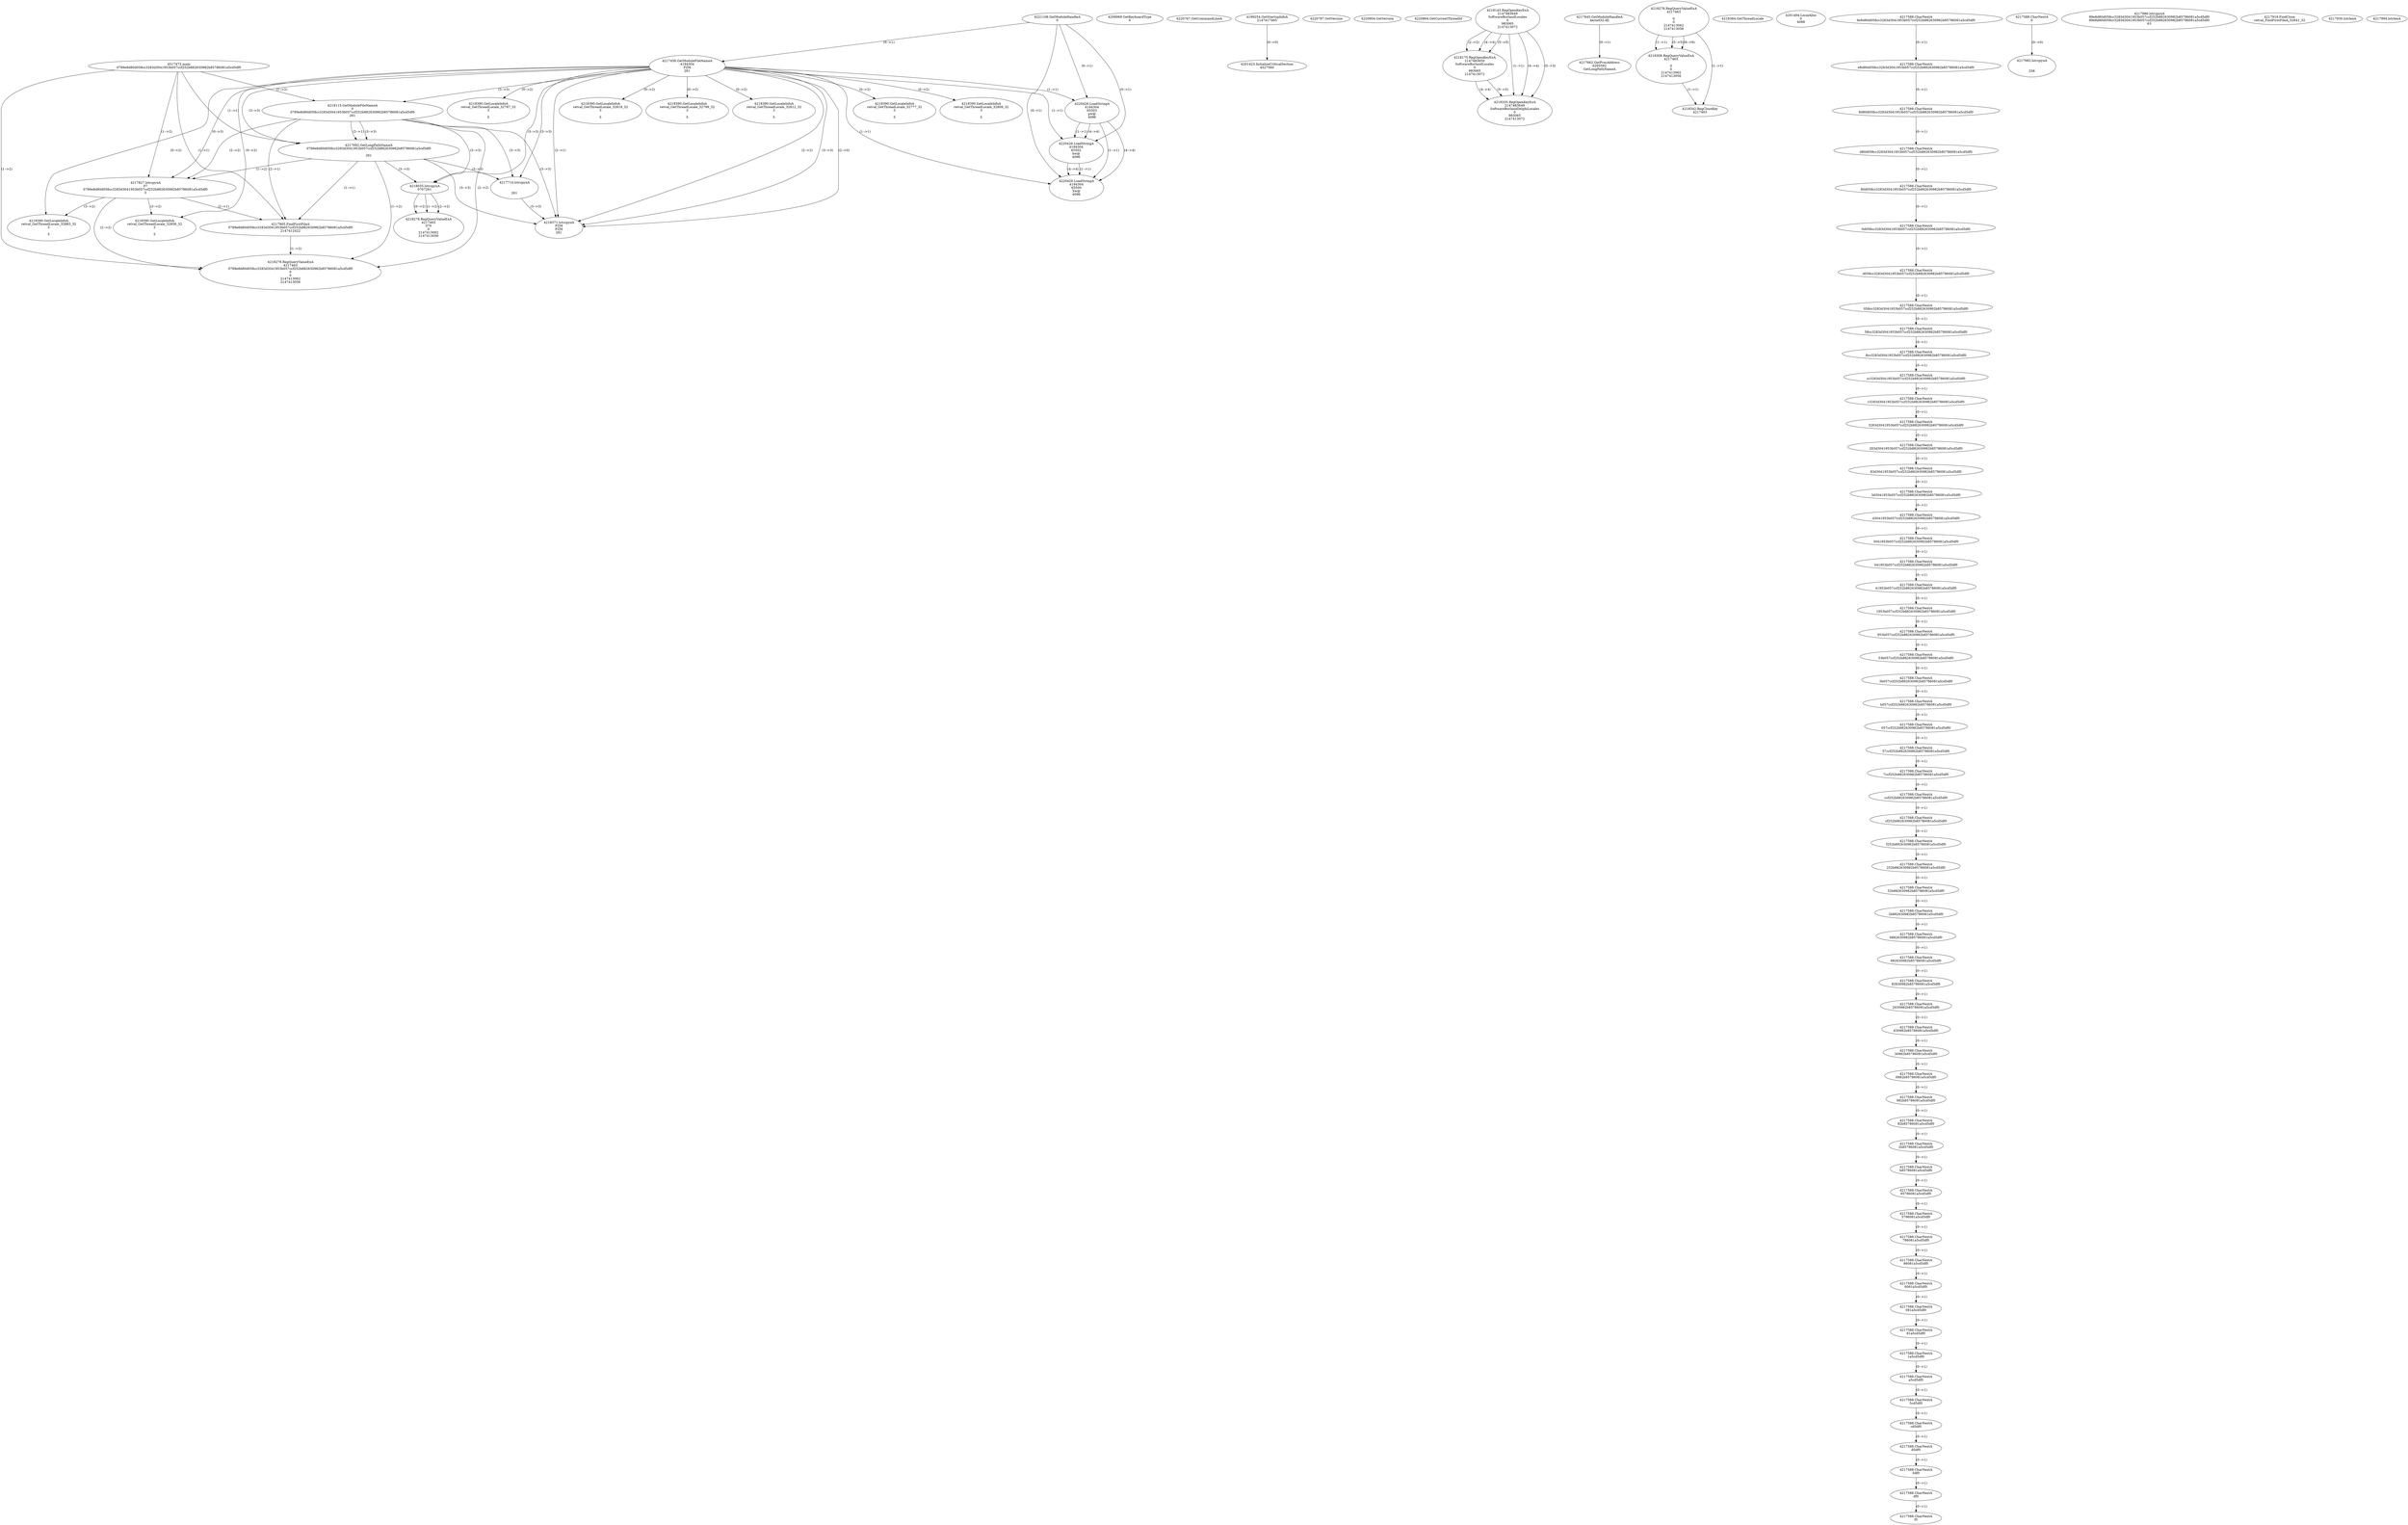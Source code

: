 // Global SCDG with merge call
digraph {
	0 [label="4517472.main
0789e8d80d058cc3283d3041953b057ccf252b882630982b85786081a5cd5df0"]
	1 [label="4221108.GetModuleHandleA
0"]
	2 [label="4209069.GetKeyboardType
0"]
	3 [label="4220767.GetCommandLineA
"]
	4 [label="4199254.GetStartupInfoA
2147417460"]
	5 [label="4220787.GetVersion
"]
	6 [label="4220804.GetVersion
"]
	7 [label="4220864.GetCurrentThreadId
"]
	8 [label="4217458.GetModuleFileNameA
4194304
PZM
261"]
	1 -> 8 [label="(0-->1)"]
	9 [label="4218115.GetModuleFileNameA
0
0789e8d80d058cc3283d3041953b057ccf252b882630982b85786081a5cd5df0
261"]
	0 -> 9 [label="(1-->2)"]
	8 -> 9 [label="(3-->3)"]
	10 [label="4218145.RegOpenKeyExA
2147483649
Software\Borland\Locales
0
983065
2147413072"]
	11 [label="4218175.RegOpenKeyExA
2147483650
Software\Borland\Locales
0
983065
2147413072"]
	10 -> 11 [label="(2-->2)"]
	10 -> 11 [label="(4-->4)"]
	10 -> 11 [label="(5-->5)"]
	12 [label="4218205.RegOpenKeyExA
2147483649
Software\Borland\Delphi\Locales
0
983065
2147413072"]
	10 -> 12 [label="(1-->1)"]
	10 -> 12 [label="(4-->4)"]
	11 -> 12 [label="(4-->4)"]
	10 -> 12 [label="(5-->5)"]
	11 -> 12 [label="(5-->5)"]
	13 [label="4217645.GetModuleHandleA
kernel32.dll"]
	14 [label="4217662.GetProcAddress
6295592
GetLongPathNameA"]
	13 -> 14 [label="(0-->1)"]
	15 [label="4217692.GetLongPathNameA
0789e8d80d058cc3283d3041953b057ccf252b882630982b85786081a5cd5df0

261"]
	0 -> 15 [label="(1-->1)"]
	9 -> 15 [label="(2-->1)"]
	8 -> 15 [label="(3-->3)"]
	9 -> 15 [label="(3-->3)"]
	16 [label="4217714.lstrcpynA


261"]
	8 -> 16 [label="(3-->3)"]
	9 -> 16 [label="(3-->3)"]
	15 -> 16 [label="(3-->3)"]
	17 [label="4218278.RegQueryValueExA
4217463

0
0
2147413062
2147413056"]
	18 [label="4218308.RegQueryValueExA
4217463

0
0
2147413062
2147413056"]
	17 -> 18 [label="(1-->1)"]
	17 -> 18 [label="(5-->5)"]
	17 -> 18 [label="(6-->6)"]
	19 [label="4218342.RegCloseKey
4217463"]
	17 -> 19 [label="(1-->1)"]
	18 -> 19 [label="(1-->1)"]
	20 [label="4218371.lstrcpynA
PZM
PZM
261"]
	8 -> 20 [label="(2-->1)"]
	8 -> 20 [label="(2-->2)"]
	8 -> 20 [label="(3-->3)"]
	9 -> 20 [label="(3-->3)"]
	15 -> 20 [label="(3-->3)"]
	16 -> 20 [label="(3-->3)"]
	8 -> 20 [label="(2-->0)"]
	21 [label="4218384.GetThreadLocale
"]
	22 [label="4218390.GetLocaleInfoA
retval_GetThreadLocale_32812_32
3

5"]
	8 -> 22 [label="(0-->2)"]
	23 [label="4220426.LoadStringA
4194304
65503
pw@
4096"]
	1 -> 23 [label="(0-->1)"]
	8 -> 23 [label="(1-->1)"]
	24 [label="4220426.LoadStringA
4194304
65502
hw@
4096"]
	1 -> 24 [label="(0-->1)"]
	8 -> 24 [label="(1-->1)"]
	23 -> 24 [label="(1-->1)"]
	23 -> 24 [label="(4-->4)"]
	25 [label="4218390.GetLocaleInfoA
retval_GetThreadLocale_32777_32
3

5"]
	8 -> 25 [label="(0-->2)"]
	26 [label="4201423.InitializeCriticalSection
4527560"]
	4 -> 26 [label="(0-->0)"]
	27 [label="4201484.LocalAlloc
0
4088"]
	28 [label="4217827.lstrcpynA
07
0789e8d80d058cc3283d3041953b057ccf252b882630982b85786081a5cd5df0
3"]
	0 -> 28 [label="(1-->2)"]
	9 -> 28 [label="(2-->2)"]
	15 -> 28 [label="(1-->2)"]
	8 -> 28 [label="(0-->3)"]
	29 [label="4217588.CharNextA
9e8d80d058cc3283d3041953b057ccf252b882630982b85786081a5cd5df0"]
	30 [label="4217588.CharNextA
e8d80d058cc3283d3041953b057ccf252b882630982b85786081a5cd5df0"]
	29 -> 30 [label="(0-->1)"]
	31 [label="4217588.CharNextA
8d80d058cc3283d3041953b057ccf252b882630982b85786081a5cd5df0"]
	30 -> 31 [label="(0-->1)"]
	32 [label="4217588.CharNextA
d80d058cc3283d3041953b057ccf252b882630982b85786081a5cd5df0"]
	31 -> 32 [label="(0-->1)"]
	33 [label="4217588.CharNextA
80d058cc3283d3041953b057ccf252b882630982b85786081a5cd5df0"]
	32 -> 33 [label="(0-->1)"]
	34 [label="4217588.CharNextA
0d058cc3283d3041953b057ccf252b882630982b85786081a5cd5df0"]
	33 -> 34 [label="(0-->1)"]
	35 [label="4217588.CharNextA
d058cc3283d3041953b057ccf252b882630982b85786081a5cd5df0"]
	34 -> 35 [label="(0-->1)"]
	36 [label="4217588.CharNextA
058cc3283d3041953b057ccf252b882630982b85786081a5cd5df0"]
	35 -> 36 [label="(0-->1)"]
	37 [label="4217588.CharNextA
58cc3283d3041953b057ccf252b882630982b85786081a5cd5df0"]
	36 -> 37 [label="(0-->1)"]
	38 [label="4217588.CharNextA
8cc3283d3041953b057ccf252b882630982b85786081a5cd5df0"]
	37 -> 38 [label="(0-->1)"]
	39 [label="4217588.CharNextA
cc3283d3041953b057ccf252b882630982b85786081a5cd5df0"]
	38 -> 39 [label="(0-->1)"]
	40 [label="4217588.CharNextA
c3283d3041953b057ccf252b882630982b85786081a5cd5df0"]
	39 -> 40 [label="(0-->1)"]
	41 [label="4217588.CharNextA
3283d3041953b057ccf252b882630982b85786081a5cd5df0"]
	40 -> 41 [label="(0-->1)"]
	42 [label="4217588.CharNextA
283d3041953b057ccf252b882630982b85786081a5cd5df0"]
	41 -> 42 [label="(0-->1)"]
	43 [label="4217588.CharNextA
83d3041953b057ccf252b882630982b85786081a5cd5df0"]
	42 -> 43 [label="(0-->1)"]
	44 [label="4217588.CharNextA
3d3041953b057ccf252b882630982b85786081a5cd5df0"]
	43 -> 44 [label="(0-->1)"]
	45 [label="4217588.CharNextA
d3041953b057ccf252b882630982b85786081a5cd5df0"]
	44 -> 45 [label="(0-->1)"]
	46 [label="4217588.CharNextA
3041953b057ccf252b882630982b85786081a5cd5df0"]
	45 -> 46 [label="(0-->1)"]
	47 [label="4217588.CharNextA
041953b057ccf252b882630982b85786081a5cd5df0"]
	46 -> 47 [label="(0-->1)"]
	48 [label="4217588.CharNextA
41953b057ccf252b882630982b85786081a5cd5df0"]
	47 -> 48 [label="(0-->1)"]
	49 [label="4217588.CharNextA
1953b057ccf252b882630982b85786081a5cd5df0"]
	48 -> 49 [label="(0-->1)"]
	50 [label="4217588.CharNextA
953b057ccf252b882630982b85786081a5cd5df0"]
	49 -> 50 [label="(0-->1)"]
	51 [label="4217588.CharNextA
53b057ccf252b882630982b85786081a5cd5df0"]
	50 -> 51 [label="(0-->1)"]
	52 [label="4217588.CharNextA
3b057ccf252b882630982b85786081a5cd5df0"]
	51 -> 52 [label="(0-->1)"]
	53 [label="4217588.CharNextA
b057ccf252b882630982b85786081a5cd5df0"]
	52 -> 53 [label="(0-->1)"]
	54 [label="4217588.CharNextA
057ccf252b882630982b85786081a5cd5df0"]
	53 -> 54 [label="(0-->1)"]
	55 [label="4217588.CharNextA
57ccf252b882630982b85786081a5cd5df0"]
	54 -> 55 [label="(0-->1)"]
	56 [label="4217588.CharNextA
7ccf252b882630982b85786081a5cd5df0"]
	55 -> 56 [label="(0-->1)"]
	57 [label="4217588.CharNextA
ccf252b882630982b85786081a5cd5df0"]
	56 -> 57 [label="(0-->1)"]
	58 [label="4217588.CharNextA
cf252b882630982b85786081a5cd5df0"]
	57 -> 58 [label="(0-->1)"]
	59 [label="4217588.CharNextA
f252b882630982b85786081a5cd5df0"]
	58 -> 59 [label="(0-->1)"]
	60 [label="4217588.CharNextA
252b882630982b85786081a5cd5df0"]
	59 -> 60 [label="(0-->1)"]
	61 [label="4217588.CharNextA
52b882630982b85786081a5cd5df0"]
	60 -> 61 [label="(0-->1)"]
	62 [label="4217588.CharNextA
2b882630982b85786081a5cd5df0"]
	61 -> 62 [label="(0-->1)"]
	63 [label="4217588.CharNextA
b882630982b85786081a5cd5df0"]
	62 -> 63 [label="(0-->1)"]
	64 [label="4217588.CharNextA
882630982b85786081a5cd5df0"]
	63 -> 64 [label="(0-->1)"]
	65 [label="4217588.CharNextA
82630982b85786081a5cd5df0"]
	64 -> 65 [label="(0-->1)"]
	66 [label="4217588.CharNextA
2630982b85786081a5cd5df0"]
	65 -> 66 [label="(0-->1)"]
	67 [label="4217588.CharNextA
630982b85786081a5cd5df0"]
	66 -> 67 [label="(0-->1)"]
	68 [label="4217588.CharNextA
30982b85786081a5cd5df0"]
	67 -> 68 [label="(0-->1)"]
	69 [label="4217588.CharNextA
0982b85786081a5cd5df0"]
	68 -> 69 [label="(0-->1)"]
	70 [label="4217588.CharNextA
982b85786081a5cd5df0"]
	69 -> 70 [label="(0-->1)"]
	71 [label="4217588.CharNextA
82b85786081a5cd5df0"]
	70 -> 71 [label="(0-->1)"]
	72 [label="4217588.CharNextA
2b85786081a5cd5df0"]
	71 -> 72 [label="(0-->1)"]
	73 [label="4217588.CharNextA
b85786081a5cd5df0"]
	72 -> 73 [label="(0-->1)"]
	74 [label="4217588.CharNextA
85786081a5cd5df0"]
	73 -> 74 [label="(0-->1)"]
	75 [label="4217588.CharNextA
5786081a5cd5df0"]
	74 -> 75 [label="(0-->1)"]
	76 [label="4217588.CharNextA
786081a5cd5df0"]
	75 -> 76 [label="(0-->1)"]
	77 [label="4217588.CharNextA
86081a5cd5df0"]
	76 -> 77 [label="(0-->1)"]
	78 [label="4217588.CharNextA
6081a5cd5df0"]
	77 -> 78 [label="(0-->1)"]
	79 [label="4217588.CharNextA
081a5cd5df0"]
	78 -> 79 [label="(0-->1)"]
	80 [label="4217588.CharNextA
81a5cd5df0"]
	79 -> 80 [label="(0-->1)"]
	81 [label="4217588.CharNextA
1a5cd5df0"]
	80 -> 81 [label="(0-->1)"]
	82 [label="4217588.CharNextA
a5cd5df0"]
	81 -> 82 [label="(0-->1)"]
	83 [label="4217588.CharNextA
5cd5df0"]
	82 -> 83 [label="(0-->1)"]
	84 [label="4217588.CharNextA
cd5df0"]
	83 -> 84 [label="(0-->1)"]
	85 [label="4217588.CharNextA
d5df0"]
	84 -> 85 [label="(0-->1)"]
	86 [label="4217588.CharNextA
5df0"]
	85 -> 86 [label="(0-->1)"]
	87 [label="4217588.CharNextA
df0"]
	86 -> 87 [label="(0-->1)"]
	88 [label="4217588.CharNextA
f0"]
	87 -> 88 [label="(0-->1)"]
	89 [label="4217588.CharNextA
0"]
	90 [label="4217886.lstrcpynA
89e8d80d058cc3283d3041953b057ccf252b882630982b85786081a5cd5df0
89e8d80d058cc3283d3041953b057ccf252b882630982b85786081a5cd5df0
63"]
	91 [label="4217905.FindFirstFileA
0789e8d80d058cc3283d3041953b057ccf252b882630982b85786081a5cd5df0
2147412422"]
	0 -> 91 [label="(1-->1)"]
	9 -> 91 [label="(2-->1)"]
	15 -> 91 [label="(1-->1)"]
	28 -> 91 [label="(2-->1)"]
	92 [label="4217918.FindClose
retval_FindFirstFileA_32841_32"]
	93 [label="4217930.lstrlenA
"]
	94 [label="4217982.lstrcpynA


258"]
	89 -> 94 [label="(0-->0)"]
	95 [label="4217994.lstrlenA
"]
	96 [label="4218035.lstrcpynA
07\
07\
261"]
	8 -> 96 [label="(3-->3)"]
	9 -> 96 [label="(3-->3)"]
	15 -> 96 [label="(3-->3)"]
	97 [label="4218278.RegQueryValueExA
4217463
07\
0
0
2147413062
2147413056"]
	96 -> 97 [label="(1-->2)"]
	96 -> 97 [label="(2-->2)"]
	96 -> 97 [label="(0-->2)"]
	98 [label="4218390.GetLocaleInfoA
retval_GetThreadLocale_32883_32
3

5"]
	8 -> 98 [label="(0-->2)"]
	28 -> 98 [label="(3-->2)"]
	99 [label="4220426.LoadStringA
4194304
65500
Xw@
4096"]
	1 -> 99 [label="(0-->1)"]
	8 -> 99 [label="(1-->1)"]
	23 -> 99 [label="(1-->1)"]
	24 -> 99 [label="(1-->1)"]
	23 -> 99 [label="(4-->4)"]
	24 -> 99 [label="(4-->4)"]
	100 [label="4218390.GetLocaleInfoA
retval_GetThreadLocale_32809_32
3

5"]
	8 -> 100 [label="(0-->2)"]
	101 [label="4218390.GetLocaleInfoA
retval_GetThreadLocale_32787_32
3

5"]
	8 -> 101 [label="(0-->2)"]
	102 [label="4218278.RegQueryValueExA
4217463
0789e8d80d058cc3283d3041953b057ccf252b882630982b85786081a5cd5df0
0
0
2147413062
2147413056"]
	0 -> 102 [label="(1-->2)"]
	9 -> 102 [label="(2-->2)"]
	15 -> 102 [label="(1-->2)"]
	28 -> 102 [label="(2-->2)"]
	91 -> 102 [label="(1-->2)"]
	103 [label="4218390.GetLocaleInfoA
retval_GetThreadLocale_32856_32
3

5"]
	8 -> 103 [label="(0-->2)"]
	28 -> 103 [label="(3-->2)"]
	104 [label="4218390.GetLocaleInfoA
retval_GetThreadLocale_32818_32
3

5"]
	8 -> 104 [label="(0-->2)"]
	105 [label="4218390.GetLocaleInfoA
retval_GetThreadLocale_32799_32
3

5"]
	8 -> 105 [label="(0-->2)"]
}
